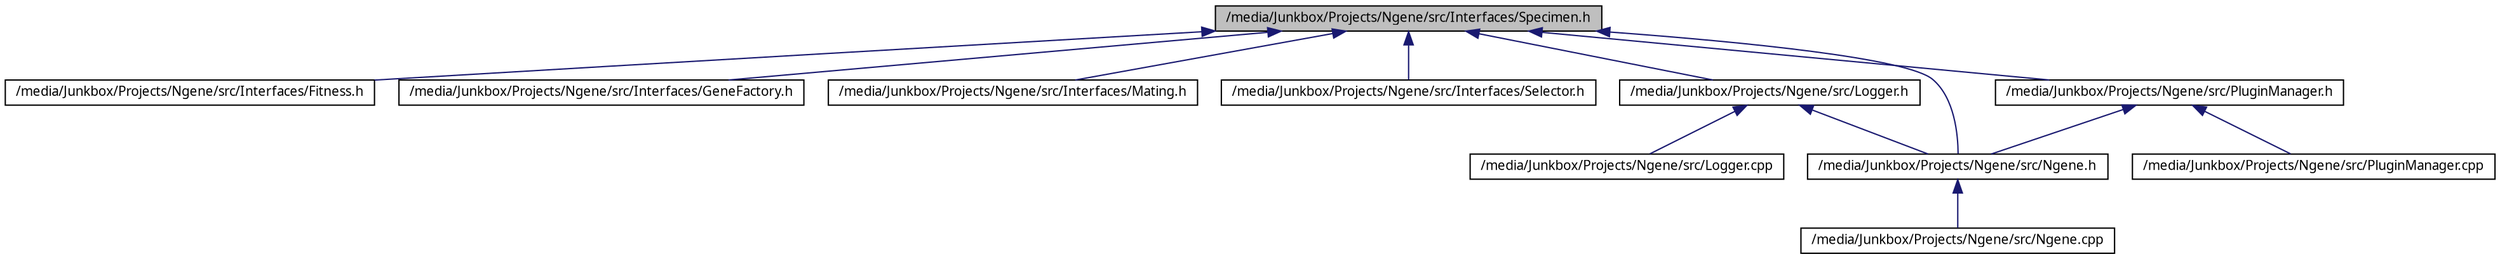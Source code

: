 digraph G
{
  edge [fontname="FreeSans.ttf",fontsize=10,labelfontname="FreeSans.ttf",labelfontsize=10];
  node [fontname="FreeSans.ttf",fontsize=10,shape=record];
  Node1 [label="/media/Junkbox/Projects/Ngene/src/Interfaces/Specimen.h",height=0.2,width=0.4,color="black", fillcolor="grey75", style="filled" fontcolor="black"];
  Node1 -> Node2 [dir=back,color="midnightblue",fontsize=10,style="solid",fontname="FreeSans.ttf"];
  Node2 [label="/media/Junkbox/Projects/Ngene/src/Interfaces/Fitness.h",height=0.2,width=0.4,color="black", fillcolor="white", style="filled",URL="$Fitness_8h.html"];
  Node1 -> Node3 [dir=back,color="midnightblue",fontsize=10,style="solid",fontname="FreeSans.ttf"];
  Node3 [label="/media/Junkbox/Projects/Ngene/src/Interfaces/GeneFactory.h",height=0.2,width=0.4,color="black", fillcolor="white", style="filled",URL="$GeneFactory_8h.html"];
  Node1 -> Node4 [dir=back,color="midnightblue",fontsize=10,style="solid",fontname="FreeSans.ttf"];
  Node4 [label="/media/Junkbox/Projects/Ngene/src/Interfaces/Mating.h",height=0.2,width=0.4,color="black", fillcolor="white", style="filled",URL="$Mating_8h.html"];
  Node1 -> Node5 [dir=back,color="midnightblue",fontsize=10,style="solid",fontname="FreeSans.ttf"];
  Node5 [label="/media/Junkbox/Projects/Ngene/src/Interfaces/Selector.h",height=0.2,width=0.4,color="black", fillcolor="white", style="filled",URL="$Selector_8h.html"];
  Node1 -> Node6 [dir=back,color="midnightblue",fontsize=10,style="solid",fontname="FreeSans.ttf"];
  Node6 [label="/media/Junkbox/Projects/Ngene/src/Logger.h",height=0.2,width=0.4,color="black", fillcolor="white", style="filled",URL="$Logger_8h.html"];
  Node6 -> Node7 [dir=back,color="midnightblue",fontsize=10,style="solid",fontname="FreeSans.ttf"];
  Node7 [label="/media/Junkbox/Projects/Ngene/src/Logger.cpp",height=0.2,width=0.4,color="black", fillcolor="white", style="filled",URL="$Logger_8cpp.html"];
  Node6 -> Node8 [dir=back,color="midnightblue",fontsize=10,style="solid",fontname="FreeSans.ttf"];
  Node8 [label="/media/Junkbox/Projects/Ngene/src/Ngene.h",height=0.2,width=0.4,color="black", fillcolor="white", style="filled",URL="$Ngene_8h.html"];
  Node8 -> Node9 [dir=back,color="midnightblue",fontsize=10,style="solid",fontname="FreeSans.ttf"];
  Node9 [label="/media/Junkbox/Projects/Ngene/src/Ngene.cpp",height=0.2,width=0.4,color="black", fillcolor="white", style="filled",URL="$Ngene_8cpp.html"];
  Node1 -> Node10 [dir=back,color="midnightblue",fontsize=10,style="solid",fontname="FreeSans.ttf"];
  Node10 [label="/media/Junkbox/Projects/Ngene/src/PluginManager.h",height=0.2,width=0.4,color="black", fillcolor="white", style="filled",URL="$PluginManager_8h.html"];
  Node10 -> Node8 [dir=back,color="midnightblue",fontsize=10,style="solid",fontname="FreeSans.ttf"];
  Node10 -> Node11 [dir=back,color="midnightblue",fontsize=10,style="solid",fontname="FreeSans.ttf"];
  Node11 [label="/media/Junkbox/Projects/Ngene/src/PluginManager.cpp",height=0.2,width=0.4,color="black", fillcolor="white", style="filled",URL="$PluginManager_8cpp.html"];
  Node1 -> Node8 [dir=back,color="midnightblue",fontsize=10,style="solid",fontname="FreeSans.ttf"];
}

